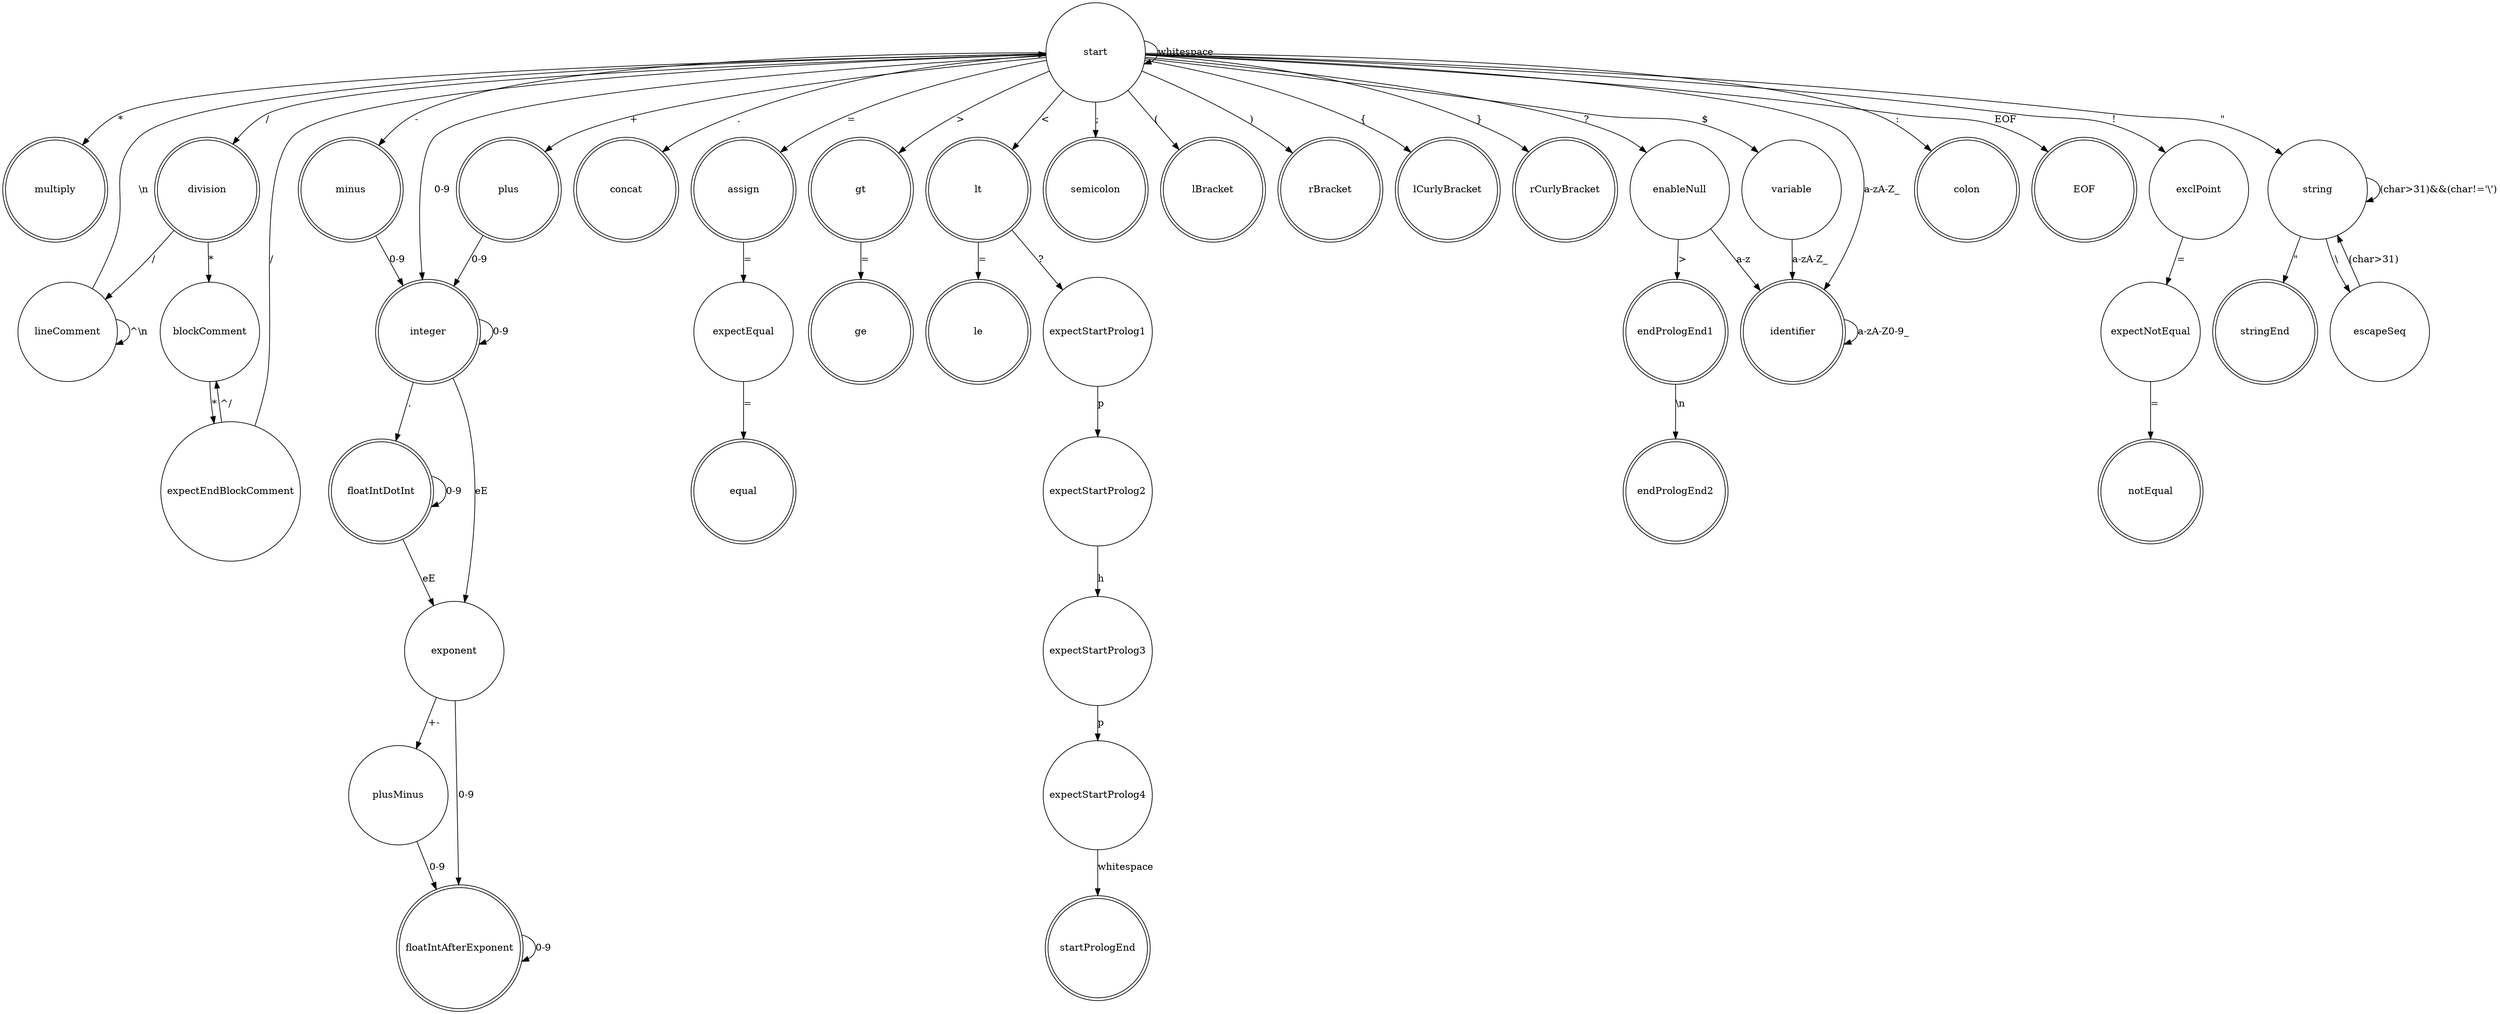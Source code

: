 digraph G {
    node [shape=circle, width=2]{
        node [shape=doublecircle]
        multiply
        division
        plus
        minus
        concat
        assign
        equal
        gt
        ge
        lt
        le
        semicolon
        lBracket
        rBracket
        lCurlyBracket 
        rCurlyBracket 
        notEqual
        integer
        floatIntDotInt // float
        floatIntAfterExponent // float
        stringEnd
        startPrologEnd
        endPrologEnd1
        endPrologEnd2
        identifier
        colon
        EOF
    }

    start -> multiply [label = "*"]
    
    start -> division [label = "/"]
    division -> lineComment [label="/"]
    lineComment -> lineComment [label="^\\n"]
    lineComment -> start [label="\\n"]
    division -> blockComment [label="*"]
    blockComment -> expectEndBlockComment[label="*"]
    expectEndBlockComment -> blockComment[label="^/"]
    expectEndBlockComment -> start[label="/"]

    start -> plus[label="+"]
    plus -> integer[label="0-9"]

    start -> minus[label="-"]
    minus -> integer[label="0-9"]

    start -> concat[label="."]

    start -> assign[label="="]
    assign -> expectEqual[label="="]
    expectEqual -> equal[label="="]

    start -> gt[label=">"]
    gt -> ge[label="="]
    
    start -> lt[label="<"]
    lt -> le[label="="]
    lt -> expectStartProlog1[label="?"]
    expectStartProlog1 -> expectStartProlog2[label="p"]
    expectStartProlog2 -> expectStartProlog3[label="h"]
    expectStartProlog3 -> expectStartProlog4[label="p"]
    expectStartProlog4 -> startPrologEnd[label="whitespace"]
    
    start -> enableNull[label="?"]
    enableNull -> identifier[label="a-z"] // after ? we expect indetifier type, which is always only lower-case 
    enableNull -> endPrologEnd1[label=">"]
    endPrologEnd1 -> endPrologEnd2[label="\\n"]

    start -> exclPoint[label="!"]
    exclPoint -> expectNotEqual[label="="]
    expectNotEqual -> notEqual[label="="]

    start -> semicolon[label=";"]

    start -> lBracket[label="("]

    start -> rBracket[label=")"]

    start -> lCurlyBracket[label="{"]

    start -> rCurlyBracket[label="}"]

    start -> integer[label="0-9"]
    integer -> integer[label="0-9"]
    integer -> floatIntDotInt[label="."]
    floatIntDotInt -> floatIntDotInt[label="0-9"]
    integer -> exponent[label="eE"]
    exponent -> plusMinus[label="+-"]
    plusMinus -> floatIntAfterExponent[label="0-9"]
    exponent -> floatIntAfterExponent[label="0-9"]
    floatIntAfterExponent -> floatIntAfterExponent[label="0-9"]
    floatIntDotInt -> exponent[label="eE"]

    start -> string[label="\""]
    string -> string[label="(char>31)&&(char!='\\')"]
    string -> escapeSeq[label="\\"]
    escapeSeq -> string[label="(char>31)"]
    string -> stringEnd[label="\""]

    start -> start[label="whitespace"]
    
    start -> identifier[label="a-zA-Z_"]
    identifier -> identifier[label="a-zA-Z0-9_"]

    start -> colon[label=":"]

    start -> variable[label="$"]
    variable -> identifier[label="a-zA-Z_"]

    start -> EOF[label="EOF"]
    
}